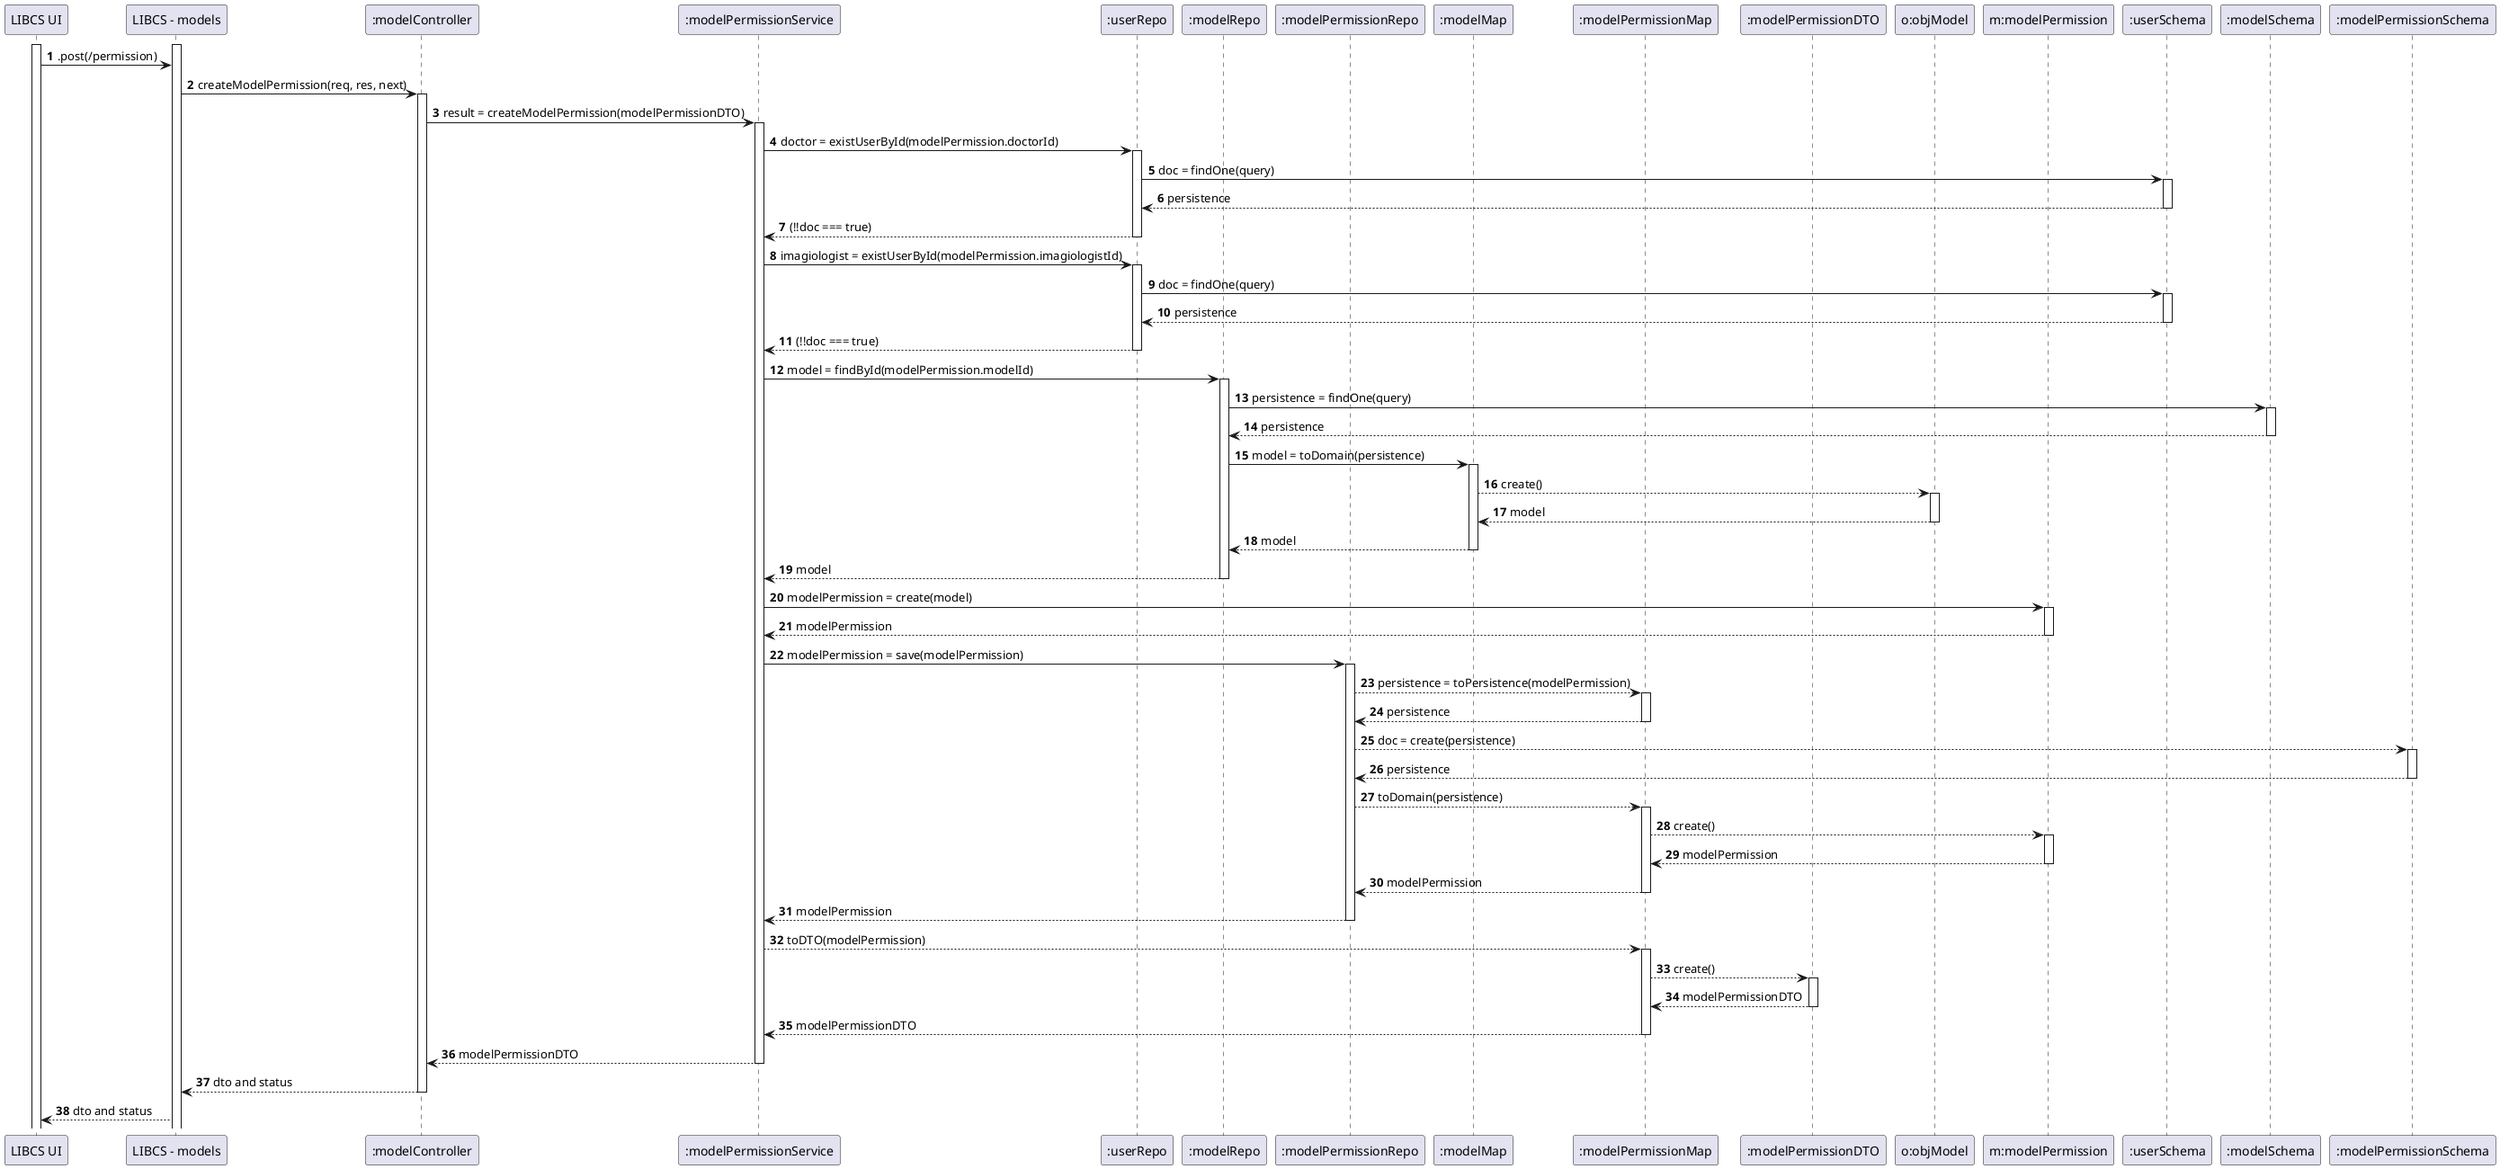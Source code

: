 @startuml

autonumber
participant "LIBCS UI" as UI
participant "LIBCS - models" as API
participant ":modelController" as BC
participant ":modelPermissionService" as MPS
participant ":userRepo" as BR
participant ":modelRepo" as MR
participant ":modelPermissionRepo" as MPR
participant ":modelMap" as MM
participant ":modelPermissionMap" as MPM
participant ":modelPermissionDTO" as DTO
participant "o:objModel" as M
participant "m:modelPermission" as MP
participant ":userSchema" as BSchema
participant ":modelSchema" as MSchema
participant ":modelPermissionSchema" as MPSchema


activate UI
activate API
UI -> API : .post(/permission)
API -> BC : createModelPermission(req, res, next)
activate BC
BC -> MPS : result = createModelPermission(modelPermissionDTO)
activate MPS
MPS -> BR : doctor = existUserById(modelPermission.doctorId)
activate BR
BR -> BSchema : doc = findOne(query)
activate BSchema
BSchema --> BR : persistence
deactivate BSchema
BR --> MPS : (!!doc === true)
deactivate BR
MPS -> BR : imagiologist = existUserById(modelPermission.imagiologistId)
activate BR
BR -> BSchema : doc = findOne(query)
activate BSchema
BSchema --> BR : persistence
deactivate BSchema
BR --> MPS : (!!doc === true)
deactivate BR
MPS -> MR : model = findById(modelPermission.modelId)
activate MR
MR -> MSchema : persistence = findOne(query)
activate MSchema
MSchema --> MR : persistence
deactivate MSchema
MR -> MM : model = toDomain(persistence)
activate MM
MM --> M : create()
activate M
M --> MM : model
deactivate M
MM --> MR : model
deactivate MM
MR --> MPS : model
deactivate MR
MPS -> MP : modelPermission = create(model)
activate MP
MP --> MPS : modelPermission
deactivate MP
MPS -> MPR : modelPermission = save(modelPermission)
activate MPR
MPR --> MPM : persistence = toPersistence(modelPermission)
activate MPM
MPM --> MPR : persistence
deactivate MPM
MPR --> MPSchema : doc = create(persistence)
activate MPSchema
MPSchema --> MPR : persistence
deactivate MPSchema
MPR --> MPM : toDomain(persistence)
activate MPM
MPM --> MP : create()
activate MP
MP --> MPM : modelPermission
deactivate MP
MPM --> MPR : modelPermission
deactivate MPM
MPR --> MPS : modelPermission
deactivate MPR
MPS --> MPM : toDTO(modelPermission)
activate MPM
MPM --> DTO : create()
activate DTO
DTO --> MPM : modelPermissionDTO
deactivate DTO
MPM --> MPS : modelPermissionDTO
deactivate MPM
MPS --> BC : modelPermissionDTO
deactivate MPS
BC --> API : dto and status
deactivate BC
API --> UI : dto and status

@enduml
